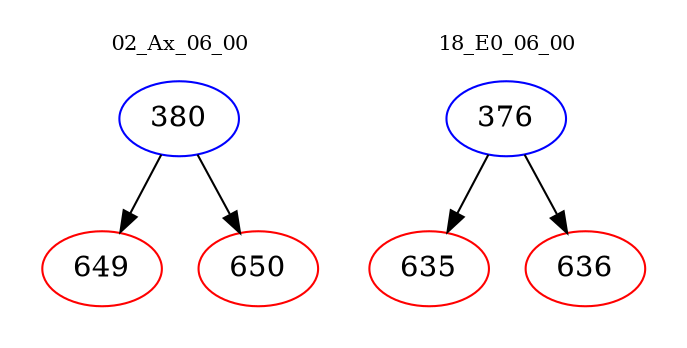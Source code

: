 digraph{
subgraph cluster_0 {
color = white
label = "02_Ax_06_00";
fontsize=10;
T0_380 [label="380", color="blue"]
T0_380 -> T0_649 [color="black"]
T0_649 [label="649", color="red"]
T0_380 -> T0_650 [color="black"]
T0_650 [label="650", color="red"]
}
subgraph cluster_1 {
color = white
label = "18_E0_06_00";
fontsize=10;
T1_376 [label="376", color="blue"]
T1_376 -> T1_635 [color="black"]
T1_635 [label="635", color="red"]
T1_376 -> T1_636 [color="black"]
T1_636 [label="636", color="red"]
}
}
